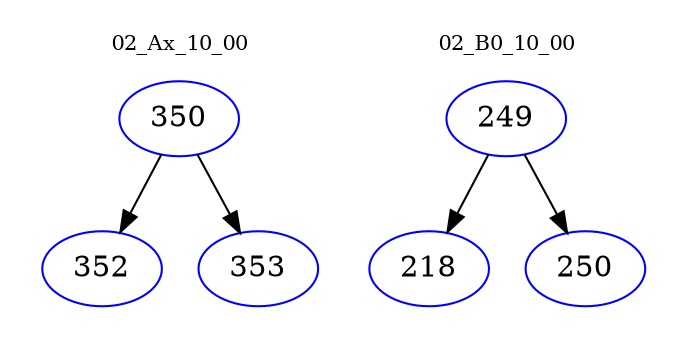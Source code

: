 digraph{
subgraph cluster_0 {
color = white
label = "02_Ax_10_00";
fontsize=10;
T0_350 [label="350", color="blue"]
T0_350 -> T0_352 [color="black"]
T0_352 [label="352", color="blue"]
T0_350 -> T0_353 [color="black"]
T0_353 [label="353", color="blue"]
}
subgraph cluster_1 {
color = white
label = "02_B0_10_00";
fontsize=10;
T1_249 [label="249", color="blue"]
T1_249 -> T1_218 [color="black"]
T1_218 [label="218", color="blue"]
T1_249 -> T1_250 [color="black"]
T1_250 [label="250", color="blue"]
}
}
